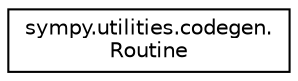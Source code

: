 digraph "Graphical Class Hierarchy"
{
 // LATEX_PDF_SIZE
  edge [fontname="Helvetica",fontsize="10",labelfontname="Helvetica",labelfontsize="10"];
  node [fontname="Helvetica",fontsize="10",shape=record];
  rankdir="LR";
  Node0 [label="sympy.utilities.codegen.\lRoutine",height=0.2,width=0.4,color="black", fillcolor="white", style="filled",URL="$classsympy_1_1utilities_1_1codegen_1_1Routine.html",tooltip=" "];
}
